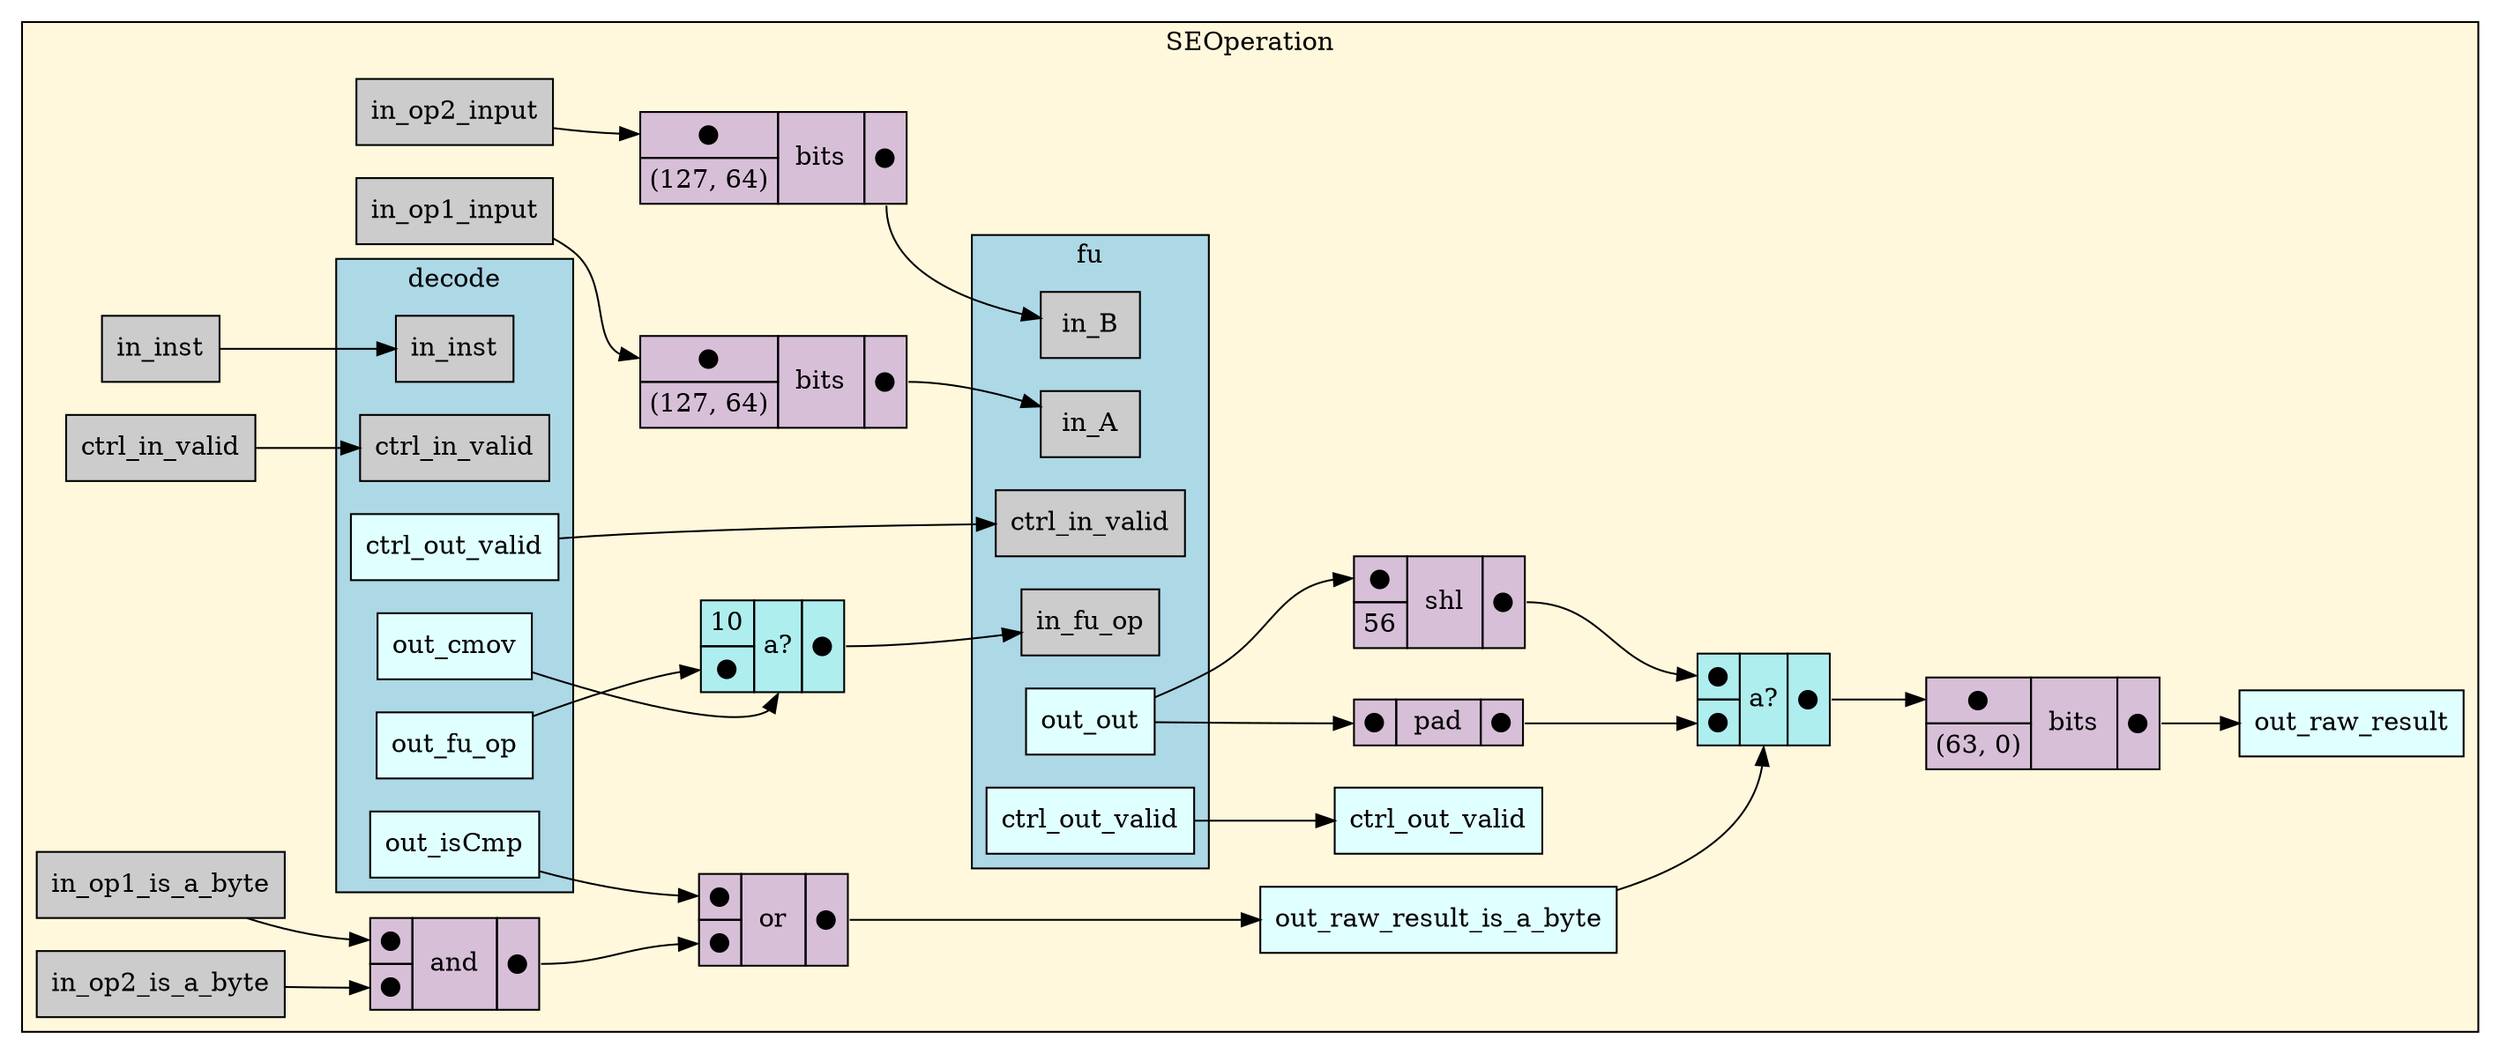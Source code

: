 digraph SEOperation {
stylesheet = "styles.css"
rankdir="LR" 

subgraph cluster_SEOperation {
  label="SEOperation"
  URL=""
  bgcolor="#FFF8DC"
  cluster_SEOperation_in_op2_is_a_byte [shape = "rectangle" style="filled" fillcolor="#CCCCCC" label="in_op2_is_a_byte" rank="0"]
     
cluster_SEOperation_in_op2_input [shape = "rectangle" style="filled" fillcolor="#CCCCCC" label="in_op2_input" rank="0"]
     
cluster_SEOperation_in_op1_is_a_byte [shape = "rectangle" style="filled" fillcolor="#CCCCCC" label="in_op1_is_a_byte" rank="0"]
     
cluster_SEOperation_in_op1_input [shape = "rectangle" style="filled" fillcolor="#CCCCCC" label="in_op1_input" rank="0"]
     
cluster_SEOperation_in_inst [shape = "rectangle" style="filled" fillcolor="#CCCCCC" label="in_inst" rank="0"]
     
cluster_SEOperation_ctrl_in_valid [shape = "rectangle" style="filled" fillcolor="#CCCCCC" label="ctrl_in_valid" rank="0"]
     
cluster_SEOperation_out_raw_result_is_a_byte [shape = "rectangle" style="filled" fillcolor="#E0FFFF" label="out_raw_result_is_a_byte" rank="1000"]
     
cluster_SEOperation_out_raw_result [shape = "rectangle" style="filled" fillcolor="#E0FFFF" label="out_raw_result" rank="1000"]
     
cluster_SEOperation_ctrl_out_valid [shape = "rectangle" style="filled" fillcolor="#E0FFFF" label="ctrl_out_valid" rank="1000"]
     

subgraph cluster_SEOperation_fu {
  label="fu"
  URL="FU.dot.svg"
  bgcolor="#ADD8E6"
  cluster_SEOperation_fu_in_fu_op [shape = "rectangle" style="filled" fillcolor="#CCCCCC" label="in_fu_op" rank="0"]
     
cluster_SEOperation_fu_in_B [shape = "rectangle" style="filled" fillcolor="#CCCCCC" label="in_B" rank="0"]
     
cluster_SEOperation_fu_in_A [shape = "rectangle" style="filled" fillcolor="#CCCCCC" label="in_A" rank="0"]
     
cluster_SEOperation_fu_ctrl_in_valid [shape = "rectangle" style="filled" fillcolor="#CCCCCC" label="ctrl_in_valid" rank="0"]
     
cluster_SEOperation_fu_out_out [shape = "rectangle" style="filled" fillcolor="#E0FFFF" label="out_out" rank="1000"]
     
cluster_SEOperation_fu_ctrl_out_valid [shape = "rectangle" style="filled" fillcolor="#E0FFFF" label="ctrl_out_valid" rank="1000"]
     

  
  
  
}
     

subgraph cluster_SEOperation_decode {
  label="decode"
  URL="SEControl.dot.svg"
  bgcolor="#ADD8E6"
  cluster_SEOperation_decode_in_inst [shape = "rectangle" style="filled" fillcolor="#CCCCCC" label="in_inst" rank="0"]
     
cluster_SEOperation_decode_ctrl_in_valid [shape = "rectangle" style="filled" fillcolor="#CCCCCC" label="ctrl_in_valid" rank="0"]
     
cluster_SEOperation_decode_out_isCmp [shape = "rectangle" style="filled" fillcolor="#E0FFFF" label="out_isCmp" rank="1000"]
     
cluster_SEOperation_decode_out_cmov [shape = "rectangle" style="filled" fillcolor="#E0FFFF" label="out_cmov" rank="1000"]
     
cluster_SEOperation_decode_out_fu_op [shape = "rectangle" style="filled" fillcolor="#E0FFFF" label="out_fu_op" rank="1000"]
     
cluster_SEOperation_decode_ctrl_out_valid [shape = "rectangle" style="filled" fillcolor="#E0FFFF" label="ctrl_out_valid" rank="1000"]
     

  
  
  
}
     

op_or_957 [shape = "plaintext" label=<
<TABLE BORDER="0" CELLBORDER="1" CELLSPACING="0" CELLPADDING="4" BGCOLOR="#D8BFD8">
  <TR>
    <TD PORT="in1">&#x25cf;</TD>
    <TD ROWSPAN="2" > or </TD>
    <TD ROWSPAN="2" PORT="out">&#x25cf;</TD>
  </TR>
  <TR>
    <TD PORT="in2">&#x25cf;</TD>
  </TR>
</TABLE>>];
       

op_and_958 [shape = "plaintext" label=<
<TABLE BORDER="0" CELLBORDER="1" CELLSPACING="0" CELLPADDING="4" BGCOLOR="#D8BFD8">
  <TR>
    <TD PORT="in1">&#x25cf;</TD>
    <TD ROWSPAN="2" > and </TD>
    <TD ROWSPAN="2" PORT="out">&#x25cf;</TD>
  </TR>
  <TR>
    <TD PORT="in2">&#x25cf;</TD>
  </TR>
</TABLE>>];
       

op_bits_959 [shape = "plaintext" label=<
<TABLE BORDER="0" CELLBORDER="1" CELLSPACING="0" CELLPADDING="4" BGCOLOR="#D8BFD8">
  <TR>
    <TD PORT="in1">&#x25cf;</TD>
    <TD ROWSPAN="2" > bits </TD>
    <TD ROWSPAN="2" PORT="out">&#x25cf;</TD>
  </TR>
  <TR>
    <TD>(63, 0)</TD>
  </TR>
</TABLE>>];
       

mux_235277810 [shape = "plaintext" label=<
<TABLE BORDER="0" CELLBORDER="1" CELLSPACING="0" CELLPADDING="4" BGCOLOR="#AFEEEE">
  <TR>
    <TD PORT="in1">&#x25cf;</TD>
    <TD ROWSPAN="2" PORT="select">a?</TD>
    <TD ROWSPAN="2" PORT="out">&#x25cf;</TD>
  </TR>
  <TR>
    <TD PORT="in2">&#x25cf;</TD>
  </TR>
</TABLE>>];
       

op_shl_960 [shape = "plaintext" label=<
<TABLE BORDER="0" CELLBORDER="1" CELLSPACING="0" CELLPADDING="4" BGCOLOR="#D8BFD8">
  <TR>
    <TD PORT="in1">&#x25cf;</TD>
    <TD ROWSPAN="2" > shl </TD>
    <TD ROWSPAN="2" PORT="out">&#x25cf;</TD>
  </TR>
  <TR>
    <TD>56</TD>
  </TR>
</TABLE>>];
       

op_pad_961 [shape = "plaintext" label=<
<TABLE BORDER="0" CELLBORDER="1" CELLSPACING="0" CELLPADDING="4" BGCOLOR="#D8BFD8">
  <TR>
    <TD PORT="in1">&#x25cf;</TD>
    <TD > pad </TD>
    <TD PORT="out">&#x25cf;</TD>
  </TR>
</TABLE>>];
       

mux_814332865 [shape = "plaintext" label=<
<TABLE BORDER="0" CELLBORDER="1" CELLSPACING="0" CELLPADDING="4" BGCOLOR="#AFEEEE">
  <TR>
    <TD PORT="in1">10</TD>
    <TD ROWSPAN="2" PORT="select">a?</TD>
    <TD ROWSPAN="2" PORT="out">&#x25cf;</TD>
  </TR>
  <TR>
    <TD PORT="in2">&#x25cf;</TD>
  </TR>
</TABLE>>];
       

op_bits_962 [shape = "plaintext" label=<
<TABLE BORDER="0" CELLBORDER="1" CELLSPACING="0" CELLPADDING="4" BGCOLOR="#D8BFD8">
  <TR>
    <TD PORT="in1">&#x25cf;</TD>
    <TD ROWSPAN="2" > bits </TD>
    <TD ROWSPAN="2" PORT="out">&#x25cf;</TD>
  </TR>
  <TR>
    <TD>(127, 64)</TD>
  </TR>
</TABLE>>];
       

op_bits_963 [shape = "plaintext" label=<
<TABLE BORDER="0" CELLBORDER="1" CELLSPACING="0" CELLPADDING="4" BGCOLOR="#D8BFD8">
  <TR>
    <TD PORT="in1">&#x25cf;</TD>
    <TD ROWSPAN="2" > bits </TD>
    <TD ROWSPAN="2" PORT="out">&#x25cf;</TD>
  </TR>
  <TR>
    <TD>(127, 64)</TD>
  </TR>
</TABLE>>];
       

  cluster_SEOperation_fu_out_out -> op_shl_960:in1
  op_shl_960:out -> mux_235277810:in1
  cluster_SEOperation_decode_ctrl_out_valid -> cluster_SEOperation_fu_ctrl_in_valid
  op_or_957:out -> cluster_SEOperation_out_raw_result_is_a_byte
  op_bits_963:out -> cluster_SEOperation_fu_in_A
  cluster_SEOperation_decode_out_fu_op -> mux_814332865:in2
  mux_235277810:out -> op_bits_959:in1
  cluster_SEOperation_fu_ctrl_out_valid -> cluster_SEOperation_ctrl_out_valid
  cluster_SEOperation_in_op2_is_a_byte -> op_and_958:in2
  cluster_SEOperation_in_op2_input -> op_bits_962:in1
  cluster_SEOperation_decode_out_cmov -> mux_814332865:select
  op_pad_961:out -> mux_235277810:in2
  cluster_SEOperation_in_op1_input -> op_bits_963:in1
  op_bits_962:out -> cluster_SEOperation_fu_in_B
  cluster_SEOperation_in_op1_is_a_byte -> op_and_958:in1
  op_bits_959:out -> cluster_SEOperation_out_raw_result
  op_and_958:out -> op_or_957:in2
  cluster_SEOperation_in_inst -> cluster_SEOperation_decode_in_inst
  cluster_SEOperation_fu_out_out -> op_pad_961:in1
  cluster_SEOperation_out_raw_result_is_a_byte -> mux_235277810:select
  cluster_SEOperation_ctrl_in_valid -> cluster_SEOperation_decode_ctrl_in_valid
  mux_814332865:out -> cluster_SEOperation_fu_in_fu_op
  cluster_SEOperation_decode_out_isCmp -> op_or_957:in1
  
  
}
     
}

